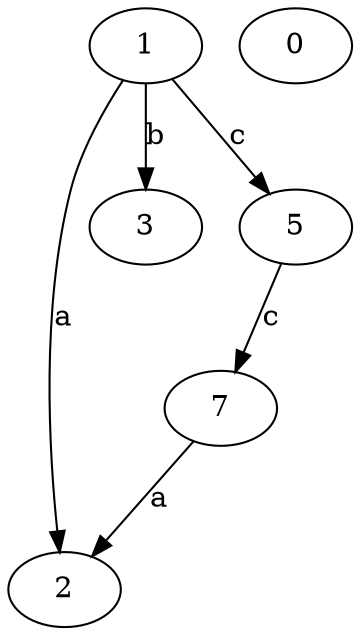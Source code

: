 strict digraph  {
1;
0;
2;
3;
5;
7;
1 -> 2  [label=a];
1 -> 3  [label=b];
1 -> 5  [label=c];
5 -> 7  [label=c];
7 -> 2  [label=a];
}
